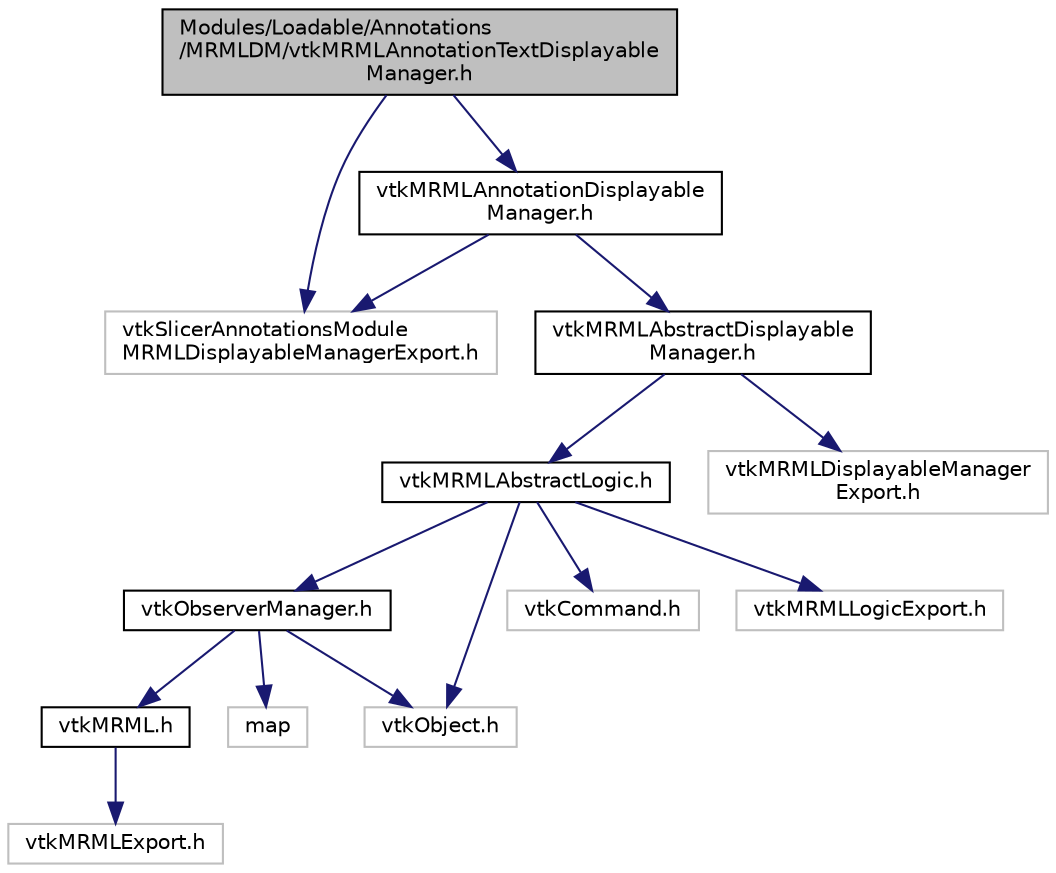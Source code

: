 digraph "Modules/Loadable/Annotations/MRMLDM/vtkMRMLAnnotationTextDisplayableManager.h"
{
  bgcolor="transparent";
  edge [fontname="Helvetica",fontsize="10",labelfontname="Helvetica",labelfontsize="10"];
  node [fontname="Helvetica",fontsize="10",shape=record];
  Node0 [label="Modules/Loadable/Annotations\l/MRMLDM/vtkMRMLAnnotationTextDisplayable\lManager.h",height=0.2,width=0.4,color="black", fillcolor="grey75", style="filled", fontcolor="black"];
  Node0 -> Node1 [color="midnightblue",fontsize="10",style="solid",fontname="Helvetica"];
  Node1 [label="vtkMRMLAnnotationDisplayable\lManager.h",height=0.2,width=0.4,color="black",URL="$vtkMRMLAnnotationDisplayableManager_8h.html"];
  Node1 -> Node2 [color="midnightblue",fontsize="10",style="solid",fontname="Helvetica"];
  Node2 [label="vtkSlicerAnnotationsModule\lMRMLDisplayableManagerExport.h",height=0.2,width=0.4,color="grey75"];
  Node1 -> Node3 [color="midnightblue",fontsize="10",style="solid",fontname="Helvetica"];
  Node3 [label="vtkMRMLAbstractDisplayable\lManager.h",height=0.2,width=0.4,color="black",URL="$vtkMRMLAbstractDisplayableManager_8h.html"];
  Node3 -> Node4 [color="midnightblue",fontsize="10",style="solid",fontname="Helvetica"];
  Node4 [label="vtkMRMLAbstractLogic.h",height=0.2,width=0.4,color="black",URL="$vtkMRMLAbstractLogic_8h.html"];
  Node4 -> Node5 [color="midnightblue",fontsize="10",style="solid",fontname="Helvetica"];
  Node5 [label="vtkObserverManager.h",height=0.2,width=0.4,color="black",URL="$vtkObserverManager_8h.html"];
  Node5 -> Node6 [color="midnightblue",fontsize="10",style="solid",fontname="Helvetica"];
  Node6 [label="vtkMRML.h",height=0.2,width=0.4,color="black",URL="$vtkMRML_8h.html"];
  Node6 -> Node7 [color="midnightblue",fontsize="10",style="solid",fontname="Helvetica"];
  Node7 [label="vtkMRMLExport.h",height=0.2,width=0.4,color="grey75"];
  Node5 -> Node8 [color="midnightblue",fontsize="10",style="solid",fontname="Helvetica"];
  Node8 [label="vtkObject.h",height=0.2,width=0.4,color="grey75"];
  Node5 -> Node9 [color="midnightblue",fontsize="10",style="solid",fontname="Helvetica"];
  Node9 [label="map",height=0.2,width=0.4,color="grey75"];
  Node4 -> Node10 [color="midnightblue",fontsize="10",style="solid",fontname="Helvetica"];
  Node10 [label="vtkCommand.h",height=0.2,width=0.4,color="grey75"];
  Node4 -> Node8 [color="midnightblue",fontsize="10",style="solid",fontname="Helvetica"];
  Node4 -> Node11 [color="midnightblue",fontsize="10",style="solid",fontname="Helvetica"];
  Node11 [label="vtkMRMLLogicExport.h",height=0.2,width=0.4,color="grey75"];
  Node3 -> Node12 [color="midnightblue",fontsize="10",style="solid",fontname="Helvetica"];
  Node12 [label="vtkMRMLDisplayableManager\lExport.h",height=0.2,width=0.4,color="grey75"];
  Node0 -> Node2 [color="midnightblue",fontsize="10",style="solid",fontname="Helvetica"];
}
